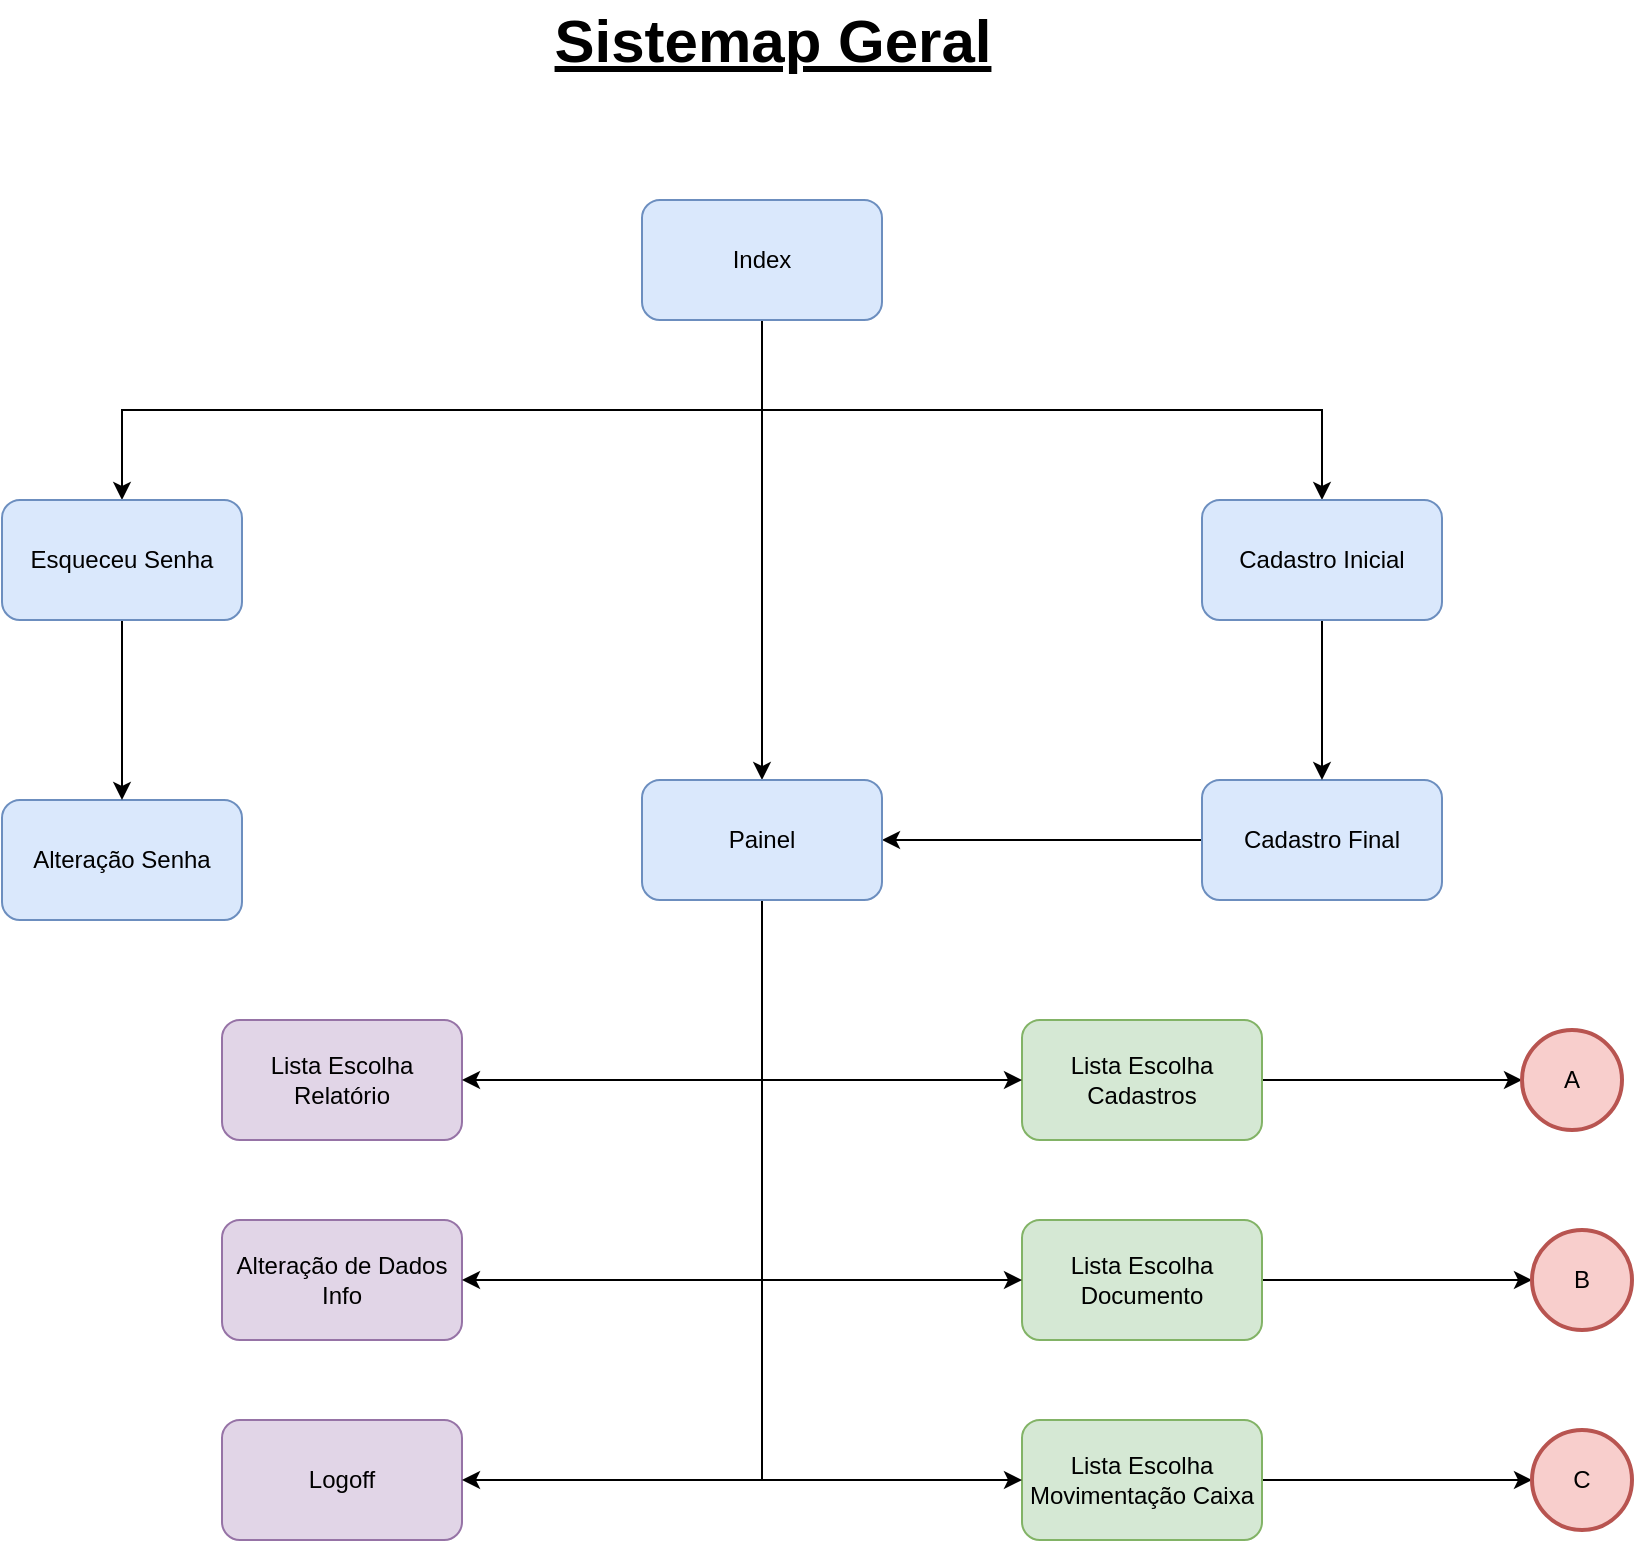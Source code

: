 <mxfile version="14.4.9" type="github" pages="4">
  <diagram id="C5RBs43oDa-KdzZeNtuy" name="Sistemap Geral">
    <mxGraphModel dx="1310" dy="1825" grid="1" gridSize="10" guides="1" tooltips="1" connect="1" arrows="1" fold="1" page="1" pageScale="1" pageWidth="827" pageHeight="1169" math="0" shadow="0">
      <root>
        <mxCell id="WIyWlLk6GJQsqaUBKTNV-0" />
        <mxCell id="WIyWlLk6GJQsqaUBKTNV-1" parent="WIyWlLk6GJQsqaUBKTNV-0" />
        <mxCell id="mdEiC-76GbIUr6cUF3B1-29" style="edgeStyle=orthogonalEdgeStyle;rounded=0;orthogonalLoop=1;jettySize=auto;html=1;entryX=0.5;entryY=0;entryDx=0;entryDy=0;exitX=0.5;exitY=1;exitDx=0;exitDy=0;" edge="1" parent="WIyWlLk6GJQsqaUBKTNV-1" source="mdEiC-76GbIUr6cUF3B1-0" target="mdEiC-76GbIUr6cUF3B1-2">
          <mxGeometry relative="1" as="geometry" />
        </mxCell>
        <mxCell id="mdEiC-76GbIUr6cUF3B1-33" style="edgeStyle=orthogonalEdgeStyle;rounded=0;orthogonalLoop=1;jettySize=auto;html=1;" edge="1" parent="WIyWlLk6GJQsqaUBKTNV-1" source="mdEiC-76GbIUr6cUF3B1-0" target="mdEiC-76GbIUr6cUF3B1-26">
          <mxGeometry relative="1" as="geometry" />
        </mxCell>
        <mxCell id="mdEiC-76GbIUr6cUF3B1-34" style="edgeStyle=orthogonalEdgeStyle;rounded=0;orthogonalLoop=1;jettySize=auto;html=1;exitX=0.5;exitY=1;exitDx=0;exitDy=0;" edge="1" parent="WIyWlLk6GJQsqaUBKTNV-1" source="mdEiC-76GbIUr6cUF3B1-0" target="mdEiC-76GbIUr6cUF3B1-4">
          <mxGeometry relative="1" as="geometry" />
        </mxCell>
        <mxCell id="mdEiC-76GbIUr6cUF3B1-0" value="Index" style="rounded=1;whiteSpace=wrap;html=1;fillColor=#dae8fc;strokeColor=#6c8ebf;" vertex="1" parent="WIyWlLk6GJQsqaUBKTNV-1">
          <mxGeometry x="760" y="-1030" width="120" height="60" as="geometry" />
        </mxCell>
        <mxCell id="mdEiC-76GbIUr6cUF3B1-1" value="Alteração Senha" style="rounded=1;whiteSpace=wrap;html=1;fillColor=#dae8fc;strokeColor=#6c8ebf;" vertex="1" parent="WIyWlLk6GJQsqaUBKTNV-1">
          <mxGeometry x="440" y="-730" width="120" height="60" as="geometry" />
        </mxCell>
        <mxCell id="mdEiC-76GbIUr6cUF3B1-30" style="edgeStyle=orthogonalEdgeStyle;rounded=0;orthogonalLoop=1;jettySize=auto;html=1;entryX=0.5;entryY=0;entryDx=0;entryDy=0;" edge="1" parent="WIyWlLk6GJQsqaUBKTNV-1" source="mdEiC-76GbIUr6cUF3B1-2" target="mdEiC-76GbIUr6cUF3B1-1">
          <mxGeometry relative="1" as="geometry" />
        </mxCell>
        <mxCell id="mdEiC-76GbIUr6cUF3B1-2" value="Esqueceu Senha" style="rounded=1;whiteSpace=wrap;html=1;fillColor=#dae8fc;strokeColor=#6c8ebf;" vertex="1" parent="WIyWlLk6GJQsqaUBKTNV-1">
          <mxGeometry x="440" y="-880" width="120" height="60" as="geometry" />
        </mxCell>
        <mxCell id="mdEiC-76GbIUr6cUF3B1-35" style="edgeStyle=orthogonalEdgeStyle;rounded=0;orthogonalLoop=1;jettySize=auto;html=1;entryX=1;entryY=0.5;entryDx=0;entryDy=0;" edge="1" parent="WIyWlLk6GJQsqaUBKTNV-1" source="mdEiC-76GbIUr6cUF3B1-3" target="mdEiC-76GbIUr6cUF3B1-26">
          <mxGeometry relative="1" as="geometry" />
        </mxCell>
        <mxCell id="mdEiC-76GbIUr6cUF3B1-3" value="Cadastro Final" style="rounded=1;whiteSpace=wrap;html=1;fillColor=#dae8fc;strokeColor=#6c8ebf;" vertex="1" parent="WIyWlLk6GJQsqaUBKTNV-1">
          <mxGeometry x="1040" y="-740" width="120" height="60" as="geometry" />
        </mxCell>
        <mxCell id="mdEiC-76GbIUr6cUF3B1-32" style="edgeStyle=orthogonalEdgeStyle;rounded=0;orthogonalLoop=1;jettySize=auto;html=1;" edge="1" parent="WIyWlLk6GJQsqaUBKTNV-1" source="mdEiC-76GbIUr6cUF3B1-4" target="mdEiC-76GbIUr6cUF3B1-3">
          <mxGeometry relative="1" as="geometry" />
        </mxCell>
        <mxCell id="mdEiC-76GbIUr6cUF3B1-4" value="Cadastro Inicial" style="rounded=1;whiteSpace=wrap;html=1;fillColor=#dae8fc;strokeColor=#6c8ebf;" vertex="1" parent="WIyWlLk6GJQsqaUBKTNV-1">
          <mxGeometry x="1040" y="-880" width="120" height="60" as="geometry" />
        </mxCell>
        <mxCell id="mdEiC-76GbIUr6cUF3B1-46" style="edgeStyle=orthogonalEdgeStyle;rounded=0;orthogonalLoop=1;jettySize=auto;html=1;" edge="1" parent="WIyWlLk6GJQsqaUBKTNV-1" source="mdEiC-76GbIUr6cUF3B1-5" target="mdEiC-76GbIUr6cUF3B1-43">
          <mxGeometry relative="1" as="geometry" />
        </mxCell>
        <mxCell id="mdEiC-76GbIUr6cUF3B1-5" value="Lista Escolha Cadastros" style="rounded=1;whiteSpace=wrap;html=1;fillColor=#d5e8d4;strokeColor=#82b366;" vertex="1" parent="WIyWlLk6GJQsqaUBKTNV-1">
          <mxGeometry x="950" y="-620" width="120" height="60" as="geometry" />
        </mxCell>
        <mxCell id="mdEiC-76GbIUr6cUF3B1-48" style="edgeStyle=orthogonalEdgeStyle;rounded=0;orthogonalLoop=1;jettySize=auto;html=1;" edge="1" parent="WIyWlLk6GJQsqaUBKTNV-1" source="mdEiC-76GbIUr6cUF3B1-12" target="mdEiC-76GbIUr6cUF3B1-45">
          <mxGeometry relative="1" as="geometry" />
        </mxCell>
        <mxCell id="mdEiC-76GbIUr6cUF3B1-12" value="Lista Escolha Movimentação Caixa" style="rounded=1;whiteSpace=wrap;html=1;fillColor=#d5e8d4;strokeColor=#82b366;" vertex="1" parent="WIyWlLk6GJQsqaUBKTNV-1">
          <mxGeometry x="950" y="-420" width="120" height="60" as="geometry" />
        </mxCell>
        <mxCell id="mdEiC-76GbIUr6cUF3B1-47" style="edgeStyle=orthogonalEdgeStyle;rounded=0;orthogonalLoop=1;jettySize=auto;html=1;entryX=0;entryY=0.5;entryDx=0;entryDy=0;entryPerimeter=0;" edge="1" parent="WIyWlLk6GJQsqaUBKTNV-1" source="mdEiC-76GbIUr6cUF3B1-17" target="mdEiC-76GbIUr6cUF3B1-44">
          <mxGeometry relative="1" as="geometry" />
        </mxCell>
        <mxCell id="mdEiC-76GbIUr6cUF3B1-17" value="Lista Escolha Documento" style="rounded=1;whiteSpace=wrap;html=1;fillColor=#d5e8d4;strokeColor=#82b366;" vertex="1" parent="WIyWlLk6GJQsqaUBKTNV-1">
          <mxGeometry x="950" y="-520" width="120" height="60" as="geometry" />
        </mxCell>
        <mxCell id="mdEiC-76GbIUr6cUF3B1-22" value="Lista Escolha Relatório" style="rounded=1;whiteSpace=wrap;html=1;fillColor=#e1d5e7;strokeColor=#9673a6;" vertex="1" parent="WIyWlLk6GJQsqaUBKTNV-1">
          <mxGeometry x="550" y="-620" width="120" height="60" as="geometry" />
        </mxCell>
        <mxCell id="mdEiC-76GbIUr6cUF3B1-23" value="Alteração de Dados Info" style="rounded=1;whiteSpace=wrap;html=1;fillColor=#e1d5e7;strokeColor=#9673a6;" vertex="1" parent="WIyWlLk6GJQsqaUBKTNV-1">
          <mxGeometry x="550" y="-520" width="120" height="60" as="geometry" />
        </mxCell>
        <mxCell id="mdEiC-76GbIUr6cUF3B1-24" value="Logoff" style="rounded=1;whiteSpace=wrap;html=1;fillColor=#e1d5e7;strokeColor=#9673a6;" vertex="1" parent="WIyWlLk6GJQsqaUBKTNV-1">
          <mxGeometry x="550" y="-420" width="120" height="60" as="geometry" />
        </mxCell>
        <mxCell id="mdEiC-76GbIUr6cUF3B1-25" value="Sistemap Geral" style="text;html=1;resizable=0;autosize=1;align=center;verticalAlign=middle;points=[];rounded=0;fontStyle=5;dashed=1;shadow=0;sketch=0;glass=0;fontSize=30;direction=west;rotation=0;" vertex="1" parent="WIyWlLk6GJQsqaUBKTNV-1">
          <mxGeometry x="710" y="-1130" width="230" height="40" as="geometry" />
        </mxCell>
        <mxCell id="mdEiC-76GbIUr6cUF3B1-36" style="edgeStyle=orthogonalEdgeStyle;rounded=0;orthogonalLoop=1;jettySize=auto;html=1;entryX=1;entryY=0.5;entryDx=0;entryDy=0;exitX=0.5;exitY=1;exitDx=0;exitDy=0;" edge="1" parent="WIyWlLk6GJQsqaUBKTNV-1" source="mdEiC-76GbIUr6cUF3B1-26" target="mdEiC-76GbIUr6cUF3B1-22">
          <mxGeometry relative="1" as="geometry" />
        </mxCell>
        <mxCell id="mdEiC-76GbIUr6cUF3B1-37" style="edgeStyle=orthogonalEdgeStyle;rounded=0;orthogonalLoop=1;jettySize=auto;html=1;entryX=1;entryY=0.5;entryDx=0;entryDy=0;exitX=0.5;exitY=1;exitDx=0;exitDy=0;" edge="1" parent="WIyWlLk6GJQsqaUBKTNV-1" source="mdEiC-76GbIUr6cUF3B1-26" target="mdEiC-76GbIUr6cUF3B1-23">
          <mxGeometry relative="1" as="geometry" />
        </mxCell>
        <mxCell id="mdEiC-76GbIUr6cUF3B1-39" style="edgeStyle=orthogonalEdgeStyle;rounded=0;orthogonalLoop=1;jettySize=auto;html=1;entryX=1;entryY=0.5;entryDx=0;entryDy=0;exitX=0.5;exitY=1;exitDx=0;exitDy=0;" edge="1" parent="WIyWlLk6GJQsqaUBKTNV-1" source="mdEiC-76GbIUr6cUF3B1-26" target="mdEiC-76GbIUr6cUF3B1-24">
          <mxGeometry relative="1" as="geometry" />
        </mxCell>
        <mxCell id="mdEiC-76GbIUr6cUF3B1-40" style="edgeStyle=orthogonalEdgeStyle;rounded=0;orthogonalLoop=1;jettySize=auto;html=1;entryX=0;entryY=0.5;entryDx=0;entryDy=0;exitX=0.5;exitY=1;exitDx=0;exitDy=0;" edge="1" parent="WIyWlLk6GJQsqaUBKTNV-1" source="mdEiC-76GbIUr6cUF3B1-26" target="mdEiC-76GbIUr6cUF3B1-5">
          <mxGeometry relative="1" as="geometry" />
        </mxCell>
        <mxCell id="mdEiC-76GbIUr6cUF3B1-41" style="edgeStyle=orthogonalEdgeStyle;rounded=0;orthogonalLoop=1;jettySize=auto;html=1;entryX=0;entryY=0.5;entryDx=0;entryDy=0;exitX=0.5;exitY=1;exitDx=0;exitDy=0;" edge="1" parent="WIyWlLk6GJQsqaUBKTNV-1" source="mdEiC-76GbIUr6cUF3B1-26" target="mdEiC-76GbIUr6cUF3B1-17">
          <mxGeometry relative="1" as="geometry" />
        </mxCell>
        <mxCell id="mdEiC-76GbIUr6cUF3B1-42" style="edgeStyle=orthogonalEdgeStyle;rounded=0;orthogonalLoop=1;jettySize=auto;html=1;entryX=0;entryY=0.5;entryDx=0;entryDy=0;exitX=0.5;exitY=1;exitDx=0;exitDy=0;" edge="1" parent="WIyWlLk6GJQsqaUBKTNV-1" source="mdEiC-76GbIUr6cUF3B1-26" target="mdEiC-76GbIUr6cUF3B1-12">
          <mxGeometry relative="1" as="geometry" />
        </mxCell>
        <mxCell id="mdEiC-76GbIUr6cUF3B1-26" value="Painel" style="rounded=1;whiteSpace=wrap;html=1;fillColor=#dae8fc;strokeColor=#6c8ebf;" vertex="1" parent="WIyWlLk6GJQsqaUBKTNV-1">
          <mxGeometry x="760" y="-740" width="120" height="60" as="geometry" />
        </mxCell>
        <mxCell id="mdEiC-76GbIUr6cUF3B1-43" value="A" style="strokeWidth=2;html=1;shape=mxgraph.flowchart.start_2;whiteSpace=wrap;fillColor=#f8cecc;strokeColor=#b85450;" vertex="1" parent="WIyWlLk6GJQsqaUBKTNV-1">
          <mxGeometry x="1200" y="-615" width="50" height="50" as="geometry" />
        </mxCell>
        <mxCell id="mdEiC-76GbIUr6cUF3B1-44" value="B" style="strokeWidth=2;html=1;shape=mxgraph.flowchart.start_2;whiteSpace=wrap;fillColor=#f8cecc;strokeColor=#b85450;" vertex="1" parent="WIyWlLk6GJQsqaUBKTNV-1">
          <mxGeometry x="1205" y="-515" width="50" height="50" as="geometry" />
        </mxCell>
        <mxCell id="mdEiC-76GbIUr6cUF3B1-45" value="C" style="strokeWidth=2;html=1;shape=mxgraph.flowchart.start_2;whiteSpace=wrap;fillColor=#f8cecc;strokeColor=#b85450;" vertex="1" parent="WIyWlLk6GJQsqaUBKTNV-1">
          <mxGeometry x="1205" y="-415" width="50" height="50" as="geometry" />
        </mxCell>
      </root>
    </mxGraphModel>
  </diagram>
  <diagram id="3DpxW7sKllcQ4ibR4z6i" name="Sistemap Cadastros">
    <mxGraphModel dx="917" dy="1628" grid="1" gridSize="10" guides="1" tooltips="1" connect="1" arrows="1" fold="1" page="1" pageScale="1" pageWidth="827" pageHeight="1169" math="0" shadow="0">
      <root>
        <mxCell id="DbEkVq4XO-CUPBxmegso-0" />
        <mxCell id="DbEkVq4XO-CUPBxmegso-1" parent="DbEkVq4XO-CUPBxmegso-0" />
        <mxCell id="IS8Hv7CdhNigBDAI0aow-0" value="Sistemap Cadastros" style="text;html=1;resizable=0;autosize=1;align=center;verticalAlign=middle;points=[];rounded=0;fontStyle=5;dashed=1;shadow=0;sketch=0;glass=0;fontSize=30;direction=west;rotation=0;" vertex="1" parent="DbEkVq4XO-CUPBxmegso-1">
          <mxGeometry x="675" y="-1130" width="300" height="40" as="geometry" />
        </mxCell>
        <mxCell id="NLNhluSIZIeQ74Zrj-nb-4" style="edgeStyle=orthogonalEdgeStyle;rounded=0;orthogonalLoop=1;jettySize=auto;html=1;" edge="1" parent="DbEkVq4XO-CUPBxmegso-1" source="8BIRquuJoGLe-OA4Zvuv-0" target="8BIRquuJoGLe-OA4Zvuv-5">
          <mxGeometry relative="1" as="geometry" />
        </mxCell>
        <mxCell id="8BIRquuJoGLe-OA4Zvuv-0" value="Lista Clientes / Fornecedores" style="rounded=1;whiteSpace=wrap;html=1;fillColor=#d5e8d4;strokeColor=#82b366;" vertex="1" parent="DbEkVq4XO-CUPBxmegso-1">
          <mxGeometry x="770" y="-890" width="120" height="60" as="geometry" />
        </mxCell>
        <mxCell id="NLNhluSIZIeQ74Zrj-nb-6" style="edgeStyle=orthogonalEdgeStyle;rounded=0;orthogonalLoop=1;jettySize=auto;html=1;" edge="1" parent="DbEkVq4XO-CUPBxmegso-1" source="8BIRquuJoGLe-OA4Zvuv-1" target="8BIRquuJoGLe-OA4Zvuv-3">
          <mxGeometry relative="1" as="geometry" />
        </mxCell>
        <mxCell id="8BIRquuJoGLe-OA4Zvuv-1" value="Lista Membros" style="rounded=1;whiteSpace=wrap;html=1;fillColor=#d5e8d4;strokeColor=#82b366;" vertex="1" parent="DbEkVq4XO-CUPBxmegso-1">
          <mxGeometry x="540" y="-890" width="120" height="60" as="geometry" />
        </mxCell>
        <mxCell id="NLNhluSIZIeQ74Zrj-nb-5" style="edgeStyle=orthogonalEdgeStyle;rounded=0;orthogonalLoop=1;jettySize=auto;html=1;" edge="1" parent="DbEkVq4XO-CUPBxmegso-1" source="8BIRquuJoGLe-OA4Zvuv-2" target="8BIRquuJoGLe-OA4Zvuv-4">
          <mxGeometry relative="1" as="geometry" />
        </mxCell>
        <mxCell id="8BIRquuJoGLe-OA4Zvuv-2" value="Lista Produtos" style="rounded=1;whiteSpace=wrap;html=1;fillColor=#d5e8d4;strokeColor=#82b366;" vertex="1" parent="DbEkVq4XO-CUPBxmegso-1">
          <mxGeometry x="990" y="-890" width="120" height="60" as="geometry" />
        </mxCell>
        <mxCell id="8BIRquuJoGLe-OA4Zvuv-3" value="Cadastro Membros" style="rounded=1;whiteSpace=wrap;html=1;fillColor=#d5e8d4;strokeColor=#82b366;" vertex="1" parent="DbEkVq4XO-CUPBxmegso-1">
          <mxGeometry x="540" y="-750" width="120" height="60" as="geometry" />
        </mxCell>
        <mxCell id="8BIRquuJoGLe-OA4Zvuv-4" value="Cadastro Produtos" style="rounded=1;whiteSpace=wrap;html=1;fillColor=#d5e8d4;strokeColor=#82b366;" vertex="1" parent="DbEkVq4XO-CUPBxmegso-1">
          <mxGeometry x="990" y="-750" width="120" height="60" as="geometry" />
        </mxCell>
        <mxCell id="8BIRquuJoGLe-OA4Zvuv-5" value="Cadastro Clientes / Fornecedores" style="rounded=1;whiteSpace=wrap;html=1;fillColor=#d5e8d4;strokeColor=#82b366;" vertex="1" parent="DbEkVq4XO-CUPBxmegso-1">
          <mxGeometry x="770" y="-750" width="120" height="60" as="geometry" />
        </mxCell>
        <mxCell id="NLNhluSIZIeQ74Zrj-nb-1" style="edgeStyle=orthogonalEdgeStyle;rounded=0;orthogonalLoop=1;jettySize=auto;html=1;" edge="1" parent="DbEkVq4XO-CUPBxmegso-1" source="NLNhluSIZIeQ74Zrj-nb-0" target="8BIRquuJoGLe-OA4Zvuv-0">
          <mxGeometry relative="1" as="geometry" />
        </mxCell>
        <mxCell id="NLNhluSIZIeQ74Zrj-nb-2" style="edgeStyle=orthogonalEdgeStyle;rounded=0;orthogonalLoop=1;jettySize=auto;html=1;entryX=0.5;entryY=0;entryDx=0;entryDy=0;exitX=0.5;exitY=1;exitDx=0;exitDy=0;exitPerimeter=0;" edge="1" parent="DbEkVq4XO-CUPBxmegso-1" source="NLNhluSIZIeQ74Zrj-nb-0" target="8BIRquuJoGLe-OA4Zvuv-2">
          <mxGeometry relative="1" as="geometry" />
        </mxCell>
        <mxCell id="NLNhluSIZIeQ74Zrj-nb-3" style="edgeStyle=orthogonalEdgeStyle;rounded=0;orthogonalLoop=1;jettySize=auto;html=1;entryX=0.5;entryY=0;entryDx=0;entryDy=0;exitX=0.5;exitY=1;exitDx=0;exitDy=0;exitPerimeter=0;" edge="1" parent="DbEkVq4XO-CUPBxmegso-1" source="NLNhluSIZIeQ74Zrj-nb-0" target="8BIRquuJoGLe-OA4Zvuv-1">
          <mxGeometry relative="1" as="geometry" />
        </mxCell>
        <mxCell id="NLNhluSIZIeQ74Zrj-nb-0" value="A" style="strokeWidth=2;html=1;shape=mxgraph.flowchart.start_2;whiteSpace=wrap;fillColor=#f8cecc;strokeColor=#b85450;" vertex="1" parent="DbEkVq4XO-CUPBxmegso-1">
          <mxGeometry x="805" y="-1030" width="50" height="50" as="geometry" />
        </mxCell>
      </root>
    </mxGraphModel>
  </diagram>
  <diagram id="g8KliUCUNFTdekGwasZy" name="Sistemap Documentos">
    <mxGraphModel dx="917" dy="1628" grid="1" gridSize="10" guides="1" tooltips="1" connect="1" arrows="1" fold="1" page="1" pageScale="1" pageWidth="827" pageHeight="1169" math="0" shadow="0">
      <root>
        <mxCell id="Dl-1o_wjIlH6g423ilI_-0" />
        <mxCell id="Dl-1o_wjIlH6g423ilI_-1" parent="Dl-1o_wjIlH6g423ilI_-0" />
        <mxCell id="3OTsM0MUvJt2kLmutHXv-0" value="Sistemap Documentos" style="text;html=1;resizable=0;autosize=1;align=center;verticalAlign=middle;points=[];rounded=0;fontStyle=5;dashed=1;shadow=0;sketch=0;glass=0;fontSize=30;direction=west;rotation=0;" vertex="1" parent="Dl-1o_wjIlH6g423ilI_-1">
          <mxGeometry x="655" y="-1130" width="340" height="40" as="geometry" />
        </mxCell>
        <mxCell id="VuIdDrsw4srrRfTQvr1c-0" value="Cadastro OS" style="rounded=1;whiteSpace=wrap;html=1;fillColor=#d5e8d4;strokeColor=#82b366;" vertex="1" parent="Dl-1o_wjIlH6g423ilI_-1">
          <mxGeometry x="600" y="-790" width="120" height="60" as="geometry" />
        </mxCell>
        <mxCell id="DNXS6pcvyt-r_AnTf_JK-4" style="edgeStyle=orthogonalEdgeStyle;rounded=0;orthogonalLoop=1;jettySize=auto;html=1;entryX=0.5;entryY=0;entryDx=0;entryDy=0;" edge="1" parent="Dl-1o_wjIlH6g423ilI_-1" source="VuIdDrsw4srrRfTQvr1c-1" target="MpWTfTsflIkIuU1u-v9R-0">
          <mxGeometry relative="1" as="geometry" />
        </mxCell>
        <mxCell id="VuIdDrsw4srrRfTQvr1c-1" value="Lista Pedido Entrada" style="rounded=1;whiteSpace=wrap;html=1;fillColor=#d5e8d4;strokeColor=#82b366;" vertex="1" parent="Dl-1o_wjIlH6g423ilI_-1">
          <mxGeometry x="930" y="-910" width="120" height="60" as="geometry" />
        </mxCell>
        <mxCell id="DNXS6pcvyt-r_AnTf_JK-3" style="edgeStyle=orthogonalEdgeStyle;rounded=0;orthogonalLoop=1;jettySize=auto;html=1;" edge="1" parent="Dl-1o_wjIlH6g423ilI_-1" source="VuIdDrsw4srrRfTQvr1c-2" target="VuIdDrsw4srrRfTQvr1c-0">
          <mxGeometry relative="1" as="geometry" />
        </mxCell>
        <mxCell id="VuIdDrsw4srrRfTQvr1c-2" value="Lista OS" style="rounded=1;whiteSpace=wrap;html=1;fillColor=#d5e8d4;strokeColor=#82b366;" vertex="1" parent="Dl-1o_wjIlH6g423ilI_-1">
          <mxGeometry x="600" y="-910" width="120" height="60" as="geometry" />
        </mxCell>
        <mxCell id="MpWTfTsflIkIuU1u-v9R-0" value="Cadastro Pedido Entrada" style="rounded=1;whiteSpace=wrap;html=1;fillColor=#d5e8d4;strokeColor=#82b366;" vertex="1" parent="Dl-1o_wjIlH6g423ilI_-1">
          <mxGeometry x="930" y="-790" width="120" height="60" as="geometry" />
        </mxCell>
        <mxCell id="DNXS6pcvyt-r_AnTf_JK-1" style="edgeStyle=orthogonalEdgeStyle;rounded=0;orthogonalLoop=1;jettySize=auto;html=1;exitX=0.5;exitY=1;exitDx=0;exitDy=0;exitPerimeter=0;" edge="1" parent="Dl-1o_wjIlH6g423ilI_-1" source="DNXS6pcvyt-r_AnTf_JK-0" target="VuIdDrsw4srrRfTQvr1c-1">
          <mxGeometry relative="1" as="geometry" />
        </mxCell>
        <mxCell id="DNXS6pcvyt-r_AnTf_JK-2" style="edgeStyle=orthogonalEdgeStyle;rounded=0;orthogonalLoop=1;jettySize=auto;html=1;exitX=0.5;exitY=1;exitDx=0;exitDy=0;exitPerimeter=0;" edge="1" parent="Dl-1o_wjIlH6g423ilI_-1" source="DNXS6pcvyt-r_AnTf_JK-0" target="VuIdDrsw4srrRfTQvr1c-2">
          <mxGeometry relative="1" as="geometry" />
        </mxCell>
        <mxCell id="DNXS6pcvyt-r_AnTf_JK-0" value="B" style="strokeWidth=2;html=1;shape=mxgraph.flowchart.start_2;whiteSpace=wrap;fillColor=#f8cecc;strokeColor=#b85450;" vertex="1" parent="Dl-1o_wjIlH6g423ilI_-1">
          <mxGeometry x="805" y="-1030" width="50" height="50" as="geometry" />
        </mxCell>
      </root>
    </mxGraphModel>
  </diagram>
  <diagram id="fj1AK2cudDIBVHKqhbBI" name="Sistemap Movimentação Caixa">
    <mxGraphModel dx="917" dy="1628" grid="1" gridSize="10" guides="1" tooltips="1" connect="1" arrows="1" fold="1" page="1" pageScale="1" pageWidth="827" pageHeight="1169" math="0" shadow="0">
      <root>
        <mxCell id="ZkrgWoBjWtZ1gZqT17xU-0" />
        <mxCell id="ZkrgWoBjWtZ1gZqT17xU-1" parent="ZkrgWoBjWtZ1gZqT17xU-0" />
        <mxCell id="VQQ3k4WZAGW8jyeA-GdM-0" value="Sistemap Movimentação Caixa" style="text;html=1;resizable=0;autosize=1;align=center;verticalAlign=middle;points=[];rounded=0;fontStyle=5;dashed=1;shadow=0;sketch=0;glass=0;fontSize=30;direction=west;rotation=0;" vertex="1" parent="ZkrgWoBjWtZ1gZqT17xU-1">
          <mxGeometry x="600" y="-1130" width="450" height="40" as="geometry" />
        </mxCell>
        <mxCell id="GhcmgkJfEJ7nN1FdSQWq-4" style="edgeStyle=orthogonalEdgeStyle;rounded=0;orthogonalLoop=1;jettySize=auto;html=1;" edge="1" parent="ZkrgWoBjWtZ1gZqT17xU-1" source="yhRS5bb6LU6sIGThfZXs-4" target="yhRS5bb6LU6sIGThfZXs-7">
          <mxGeometry relative="1" as="geometry" />
        </mxCell>
        <mxCell id="yhRS5bb6LU6sIGThfZXs-4" value="Lista Contas a Receber" style="rounded=1;whiteSpace=wrap;html=1;fillColor=#d5e8d4;strokeColor=#82b366;" vertex="1" parent="ZkrgWoBjWtZ1gZqT17xU-1">
          <mxGeometry x="940" y="-910" width="120" height="60" as="geometry" />
        </mxCell>
        <mxCell id="GhcmgkJfEJ7nN1FdSQWq-3" style="edgeStyle=orthogonalEdgeStyle;rounded=0;orthogonalLoop=1;jettySize=auto;html=1;" edge="1" parent="ZkrgWoBjWtZ1gZqT17xU-1" source="yhRS5bb6LU6sIGThfZXs-5" target="yhRS5bb6LU6sIGThfZXs-6">
          <mxGeometry relative="1" as="geometry" />
        </mxCell>
        <mxCell id="yhRS5bb6LU6sIGThfZXs-5" value="Lista Contas a Pagar" style="rounded=1;whiteSpace=wrap;html=1;fillColor=#d5e8d4;strokeColor=#82b366;" vertex="1" parent="ZkrgWoBjWtZ1gZqT17xU-1">
          <mxGeometry x="580" y="-910" width="120" height="60" as="geometry" />
        </mxCell>
        <mxCell id="yhRS5bb6LU6sIGThfZXs-6" value="Cadastro Contas a Pagar" style="rounded=1;whiteSpace=wrap;html=1;fillColor=#d5e8d4;strokeColor=#82b366;" vertex="1" parent="ZkrgWoBjWtZ1gZqT17xU-1">
          <mxGeometry x="580" y="-770" width="120" height="60" as="geometry" />
        </mxCell>
        <mxCell id="yhRS5bb6LU6sIGThfZXs-7" value="Cadastro Contas a Receber" style="rounded=1;whiteSpace=wrap;html=1;fillColor=#d5e8d4;strokeColor=#82b366;" vertex="1" parent="ZkrgWoBjWtZ1gZqT17xU-1">
          <mxGeometry x="940" y="-770" width="120" height="60" as="geometry" />
        </mxCell>
        <mxCell id="GhcmgkJfEJ7nN1FdSQWq-1" style="edgeStyle=orthogonalEdgeStyle;rounded=0;orthogonalLoop=1;jettySize=auto;html=1;entryX=0.5;entryY=0;entryDx=0;entryDy=0;exitX=0.5;exitY=1;exitDx=0;exitDy=0;exitPerimeter=0;" edge="1" parent="ZkrgWoBjWtZ1gZqT17xU-1" source="GhcmgkJfEJ7nN1FdSQWq-0" target="yhRS5bb6LU6sIGThfZXs-4">
          <mxGeometry relative="1" as="geometry" />
        </mxCell>
        <mxCell id="GhcmgkJfEJ7nN1FdSQWq-2" style="edgeStyle=orthogonalEdgeStyle;rounded=0;orthogonalLoop=1;jettySize=auto;html=1;entryX=0.5;entryY=0;entryDx=0;entryDy=0;exitX=0.5;exitY=1;exitDx=0;exitDy=0;exitPerimeter=0;" edge="1" parent="ZkrgWoBjWtZ1gZqT17xU-1" source="GhcmgkJfEJ7nN1FdSQWq-0" target="yhRS5bb6LU6sIGThfZXs-5">
          <mxGeometry relative="1" as="geometry" />
        </mxCell>
        <mxCell id="GhcmgkJfEJ7nN1FdSQWq-0" value="C" style="strokeWidth=2;html=1;shape=mxgraph.flowchart.start_2;whiteSpace=wrap;fillColor=#f8cecc;strokeColor=#b85450;" vertex="1" parent="ZkrgWoBjWtZ1gZqT17xU-1">
          <mxGeometry x="805" y="-1030" width="50" height="50" as="geometry" />
        </mxCell>
      </root>
    </mxGraphModel>
  </diagram>
</mxfile>
